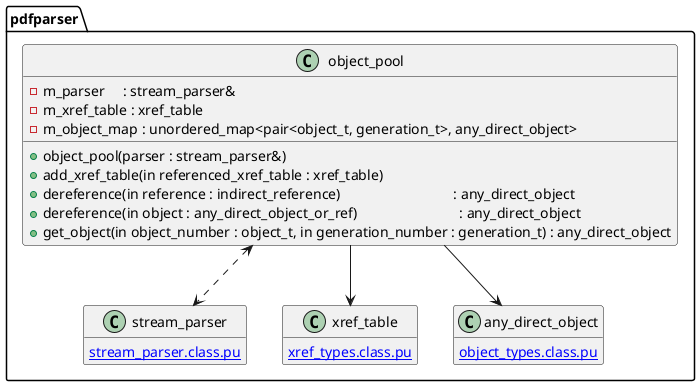 ' TOOD: Implement object pool! (random access and pooling by xref table)

@startuml object_pool
hide empty members
namespace pdfparser {
class object_pool {
	-m_parser     : stream_parser&
	-m_xref_table : xref_table
	-m_object_map : unordered_map<pair<object_t, generation_t>, any_direct_object>

	+object_pool(parser : stream_parser&)
	+add_xref_table(in referenced_xref_table : xref_table)
	+dereference(in reference : indirect_reference)                               : any_direct_object
	+dereference(in object : any_direct_object_or_ref)                            : any_direct_object
	+get_object(in object_number : object_t, in generation_number : generation_t) : any_direct_object
}
object_pool <..> stream_parser
object_pool --> xref_table
object_pool --> any_direct_object

class stream_parser {
	[[stream_parser.class.pu]]
}
class xref_table {
	[[xref_types.class.pu]]
}
class any_direct_object  {
	[[object_types.class.pu]]
}

}
@enduml
